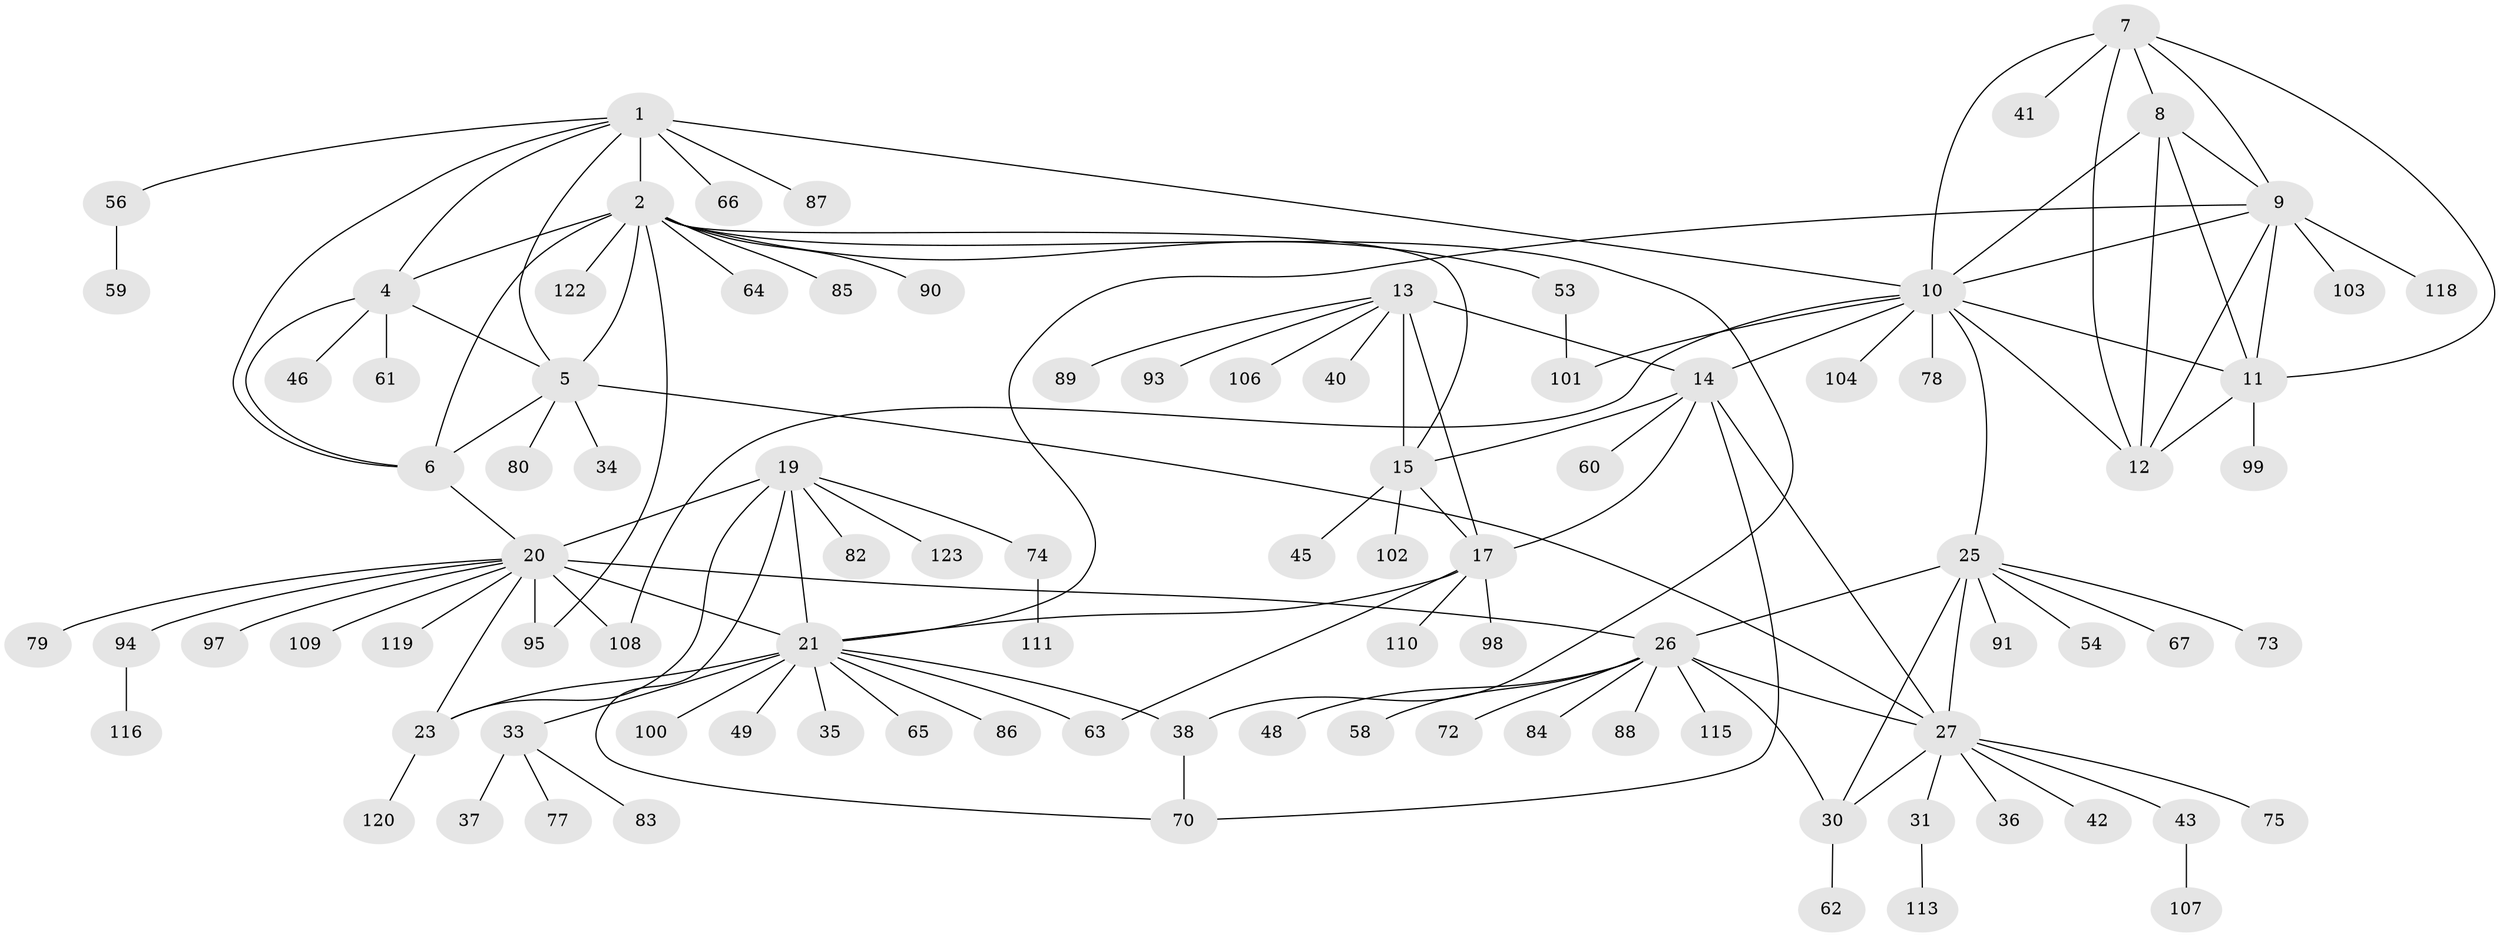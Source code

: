 // Generated by graph-tools (version 1.1) at 2025/52/02/27/25 19:52:20]
// undirected, 95 vertices, 132 edges
graph export_dot {
graph [start="1"]
  node [color=gray90,style=filled];
  1 [super="+44"];
  2 [super="+3"];
  4 [super="+126"];
  5 [super="+51"];
  6;
  7 [super="+47"];
  8;
  9 [super="+96"];
  10 [super="+39"];
  11 [super="+32"];
  12 [super="+105"];
  13 [super="+52"];
  14 [super="+16"];
  15 [super="+76"];
  17 [super="+18"];
  19 [super="+71"];
  20 [super="+22"];
  21 [super="+24"];
  23 [super="+69"];
  25 [super="+121"];
  26 [super="+28"];
  27 [super="+29"];
  30;
  31 [super="+117"];
  33 [super="+50"];
  34;
  35;
  36;
  37 [super="+125"];
  38;
  40;
  41;
  42 [super="+57"];
  43 [super="+55"];
  45;
  46;
  48;
  49;
  53 [super="+81"];
  54;
  56;
  58;
  59 [super="+68"];
  60;
  61;
  62;
  63;
  64 [super="+112"];
  65;
  66;
  67;
  70 [super="+124"];
  72;
  73;
  74;
  75;
  77;
  78;
  79;
  80;
  82 [super="+92"];
  83;
  84;
  85;
  86;
  87;
  88;
  89 [super="+114"];
  90;
  91;
  93;
  94;
  95;
  97;
  98;
  99;
  100;
  101;
  102;
  103;
  104;
  106;
  107;
  108;
  109;
  110;
  111;
  113;
  115;
  116;
  118;
  119;
  120;
  122;
  123;
  1 -- 2 [weight=2];
  1 -- 4;
  1 -- 5;
  1 -- 6;
  1 -- 10 [weight=2];
  1 -- 56;
  1 -- 66;
  1 -- 87;
  2 -- 4 [weight=2];
  2 -- 5 [weight=2];
  2 -- 6 [weight=2];
  2 -- 38;
  2 -- 53;
  2 -- 95;
  2 -- 64;
  2 -- 90;
  2 -- 15;
  2 -- 85;
  2 -- 122;
  4 -- 5;
  4 -- 6;
  4 -- 46;
  4 -- 61;
  5 -- 6;
  5 -- 34;
  5 -- 27;
  5 -- 80;
  6 -- 20;
  7 -- 8;
  7 -- 9;
  7 -- 10;
  7 -- 11;
  7 -- 12;
  7 -- 41;
  8 -- 9;
  8 -- 10;
  8 -- 11;
  8 -- 12;
  9 -- 10;
  9 -- 11;
  9 -- 12;
  9 -- 21;
  9 -- 103;
  9 -- 118;
  10 -- 11;
  10 -- 12;
  10 -- 25;
  10 -- 78;
  10 -- 101;
  10 -- 104;
  10 -- 108;
  10 -- 14;
  11 -- 12;
  11 -- 99;
  13 -- 14 [weight=2];
  13 -- 15;
  13 -- 17 [weight=2];
  13 -- 40;
  13 -- 89;
  13 -- 93;
  13 -- 106;
  14 -- 15 [weight=2];
  14 -- 17 [weight=4];
  14 -- 60;
  14 -- 27;
  14 -- 70;
  15 -- 17 [weight=2];
  15 -- 45;
  15 -- 102;
  17 -- 21;
  17 -- 63;
  17 -- 98;
  17 -- 110;
  19 -- 20 [weight=2];
  19 -- 21 [weight=2];
  19 -- 23;
  19 -- 70;
  19 -- 74;
  19 -- 123;
  19 -- 82;
  20 -- 21 [weight=4];
  20 -- 23 [weight=2];
  20 -- 108;
  20 -- 109;
  20 -- 97;
  20 -- 79;
  20 -- 119;
  20 -- 26;
  20 -- 94;
  20 -- 95;
  21 -- 23 [weight=2];
  21 -- 38;
  21 -- 49;
  21 -- 63;
  21 -- 65;
  21 -- 33;
  21 -- 35;
  21 -- 100;
  21 -- 86;
  23 -- 120;
  25 -- 26 [weight=2];
  25 -- 27 [weight=2];
  25 -- 30;
  25 -- 54;
  25 -- 67;
  25 -- 73;
  25 -- 91;
  26 -- 27 [weight=4];
  26 -- 30 [weight=2];
  26 -- 48;
  26 -- 84;
  26 -- 88;
  26 -- 115;
  26 -- 58;
  26 -- 72;
  27 -- 30 [weight=2];
  27 -- 31;
  27 -- 36;
  27 -- 75;
  27 -- 42;
  27 -- 43;
  30 -- 62;
  31 -- 113;
  33 -- 37;
  33 -- 77;
  33 -- 83;
  38 -- 70;
  43 -- 107;
  53 -- 101;
  56 -- 59;
  74 -- 111;
  94 -- 116;
}
